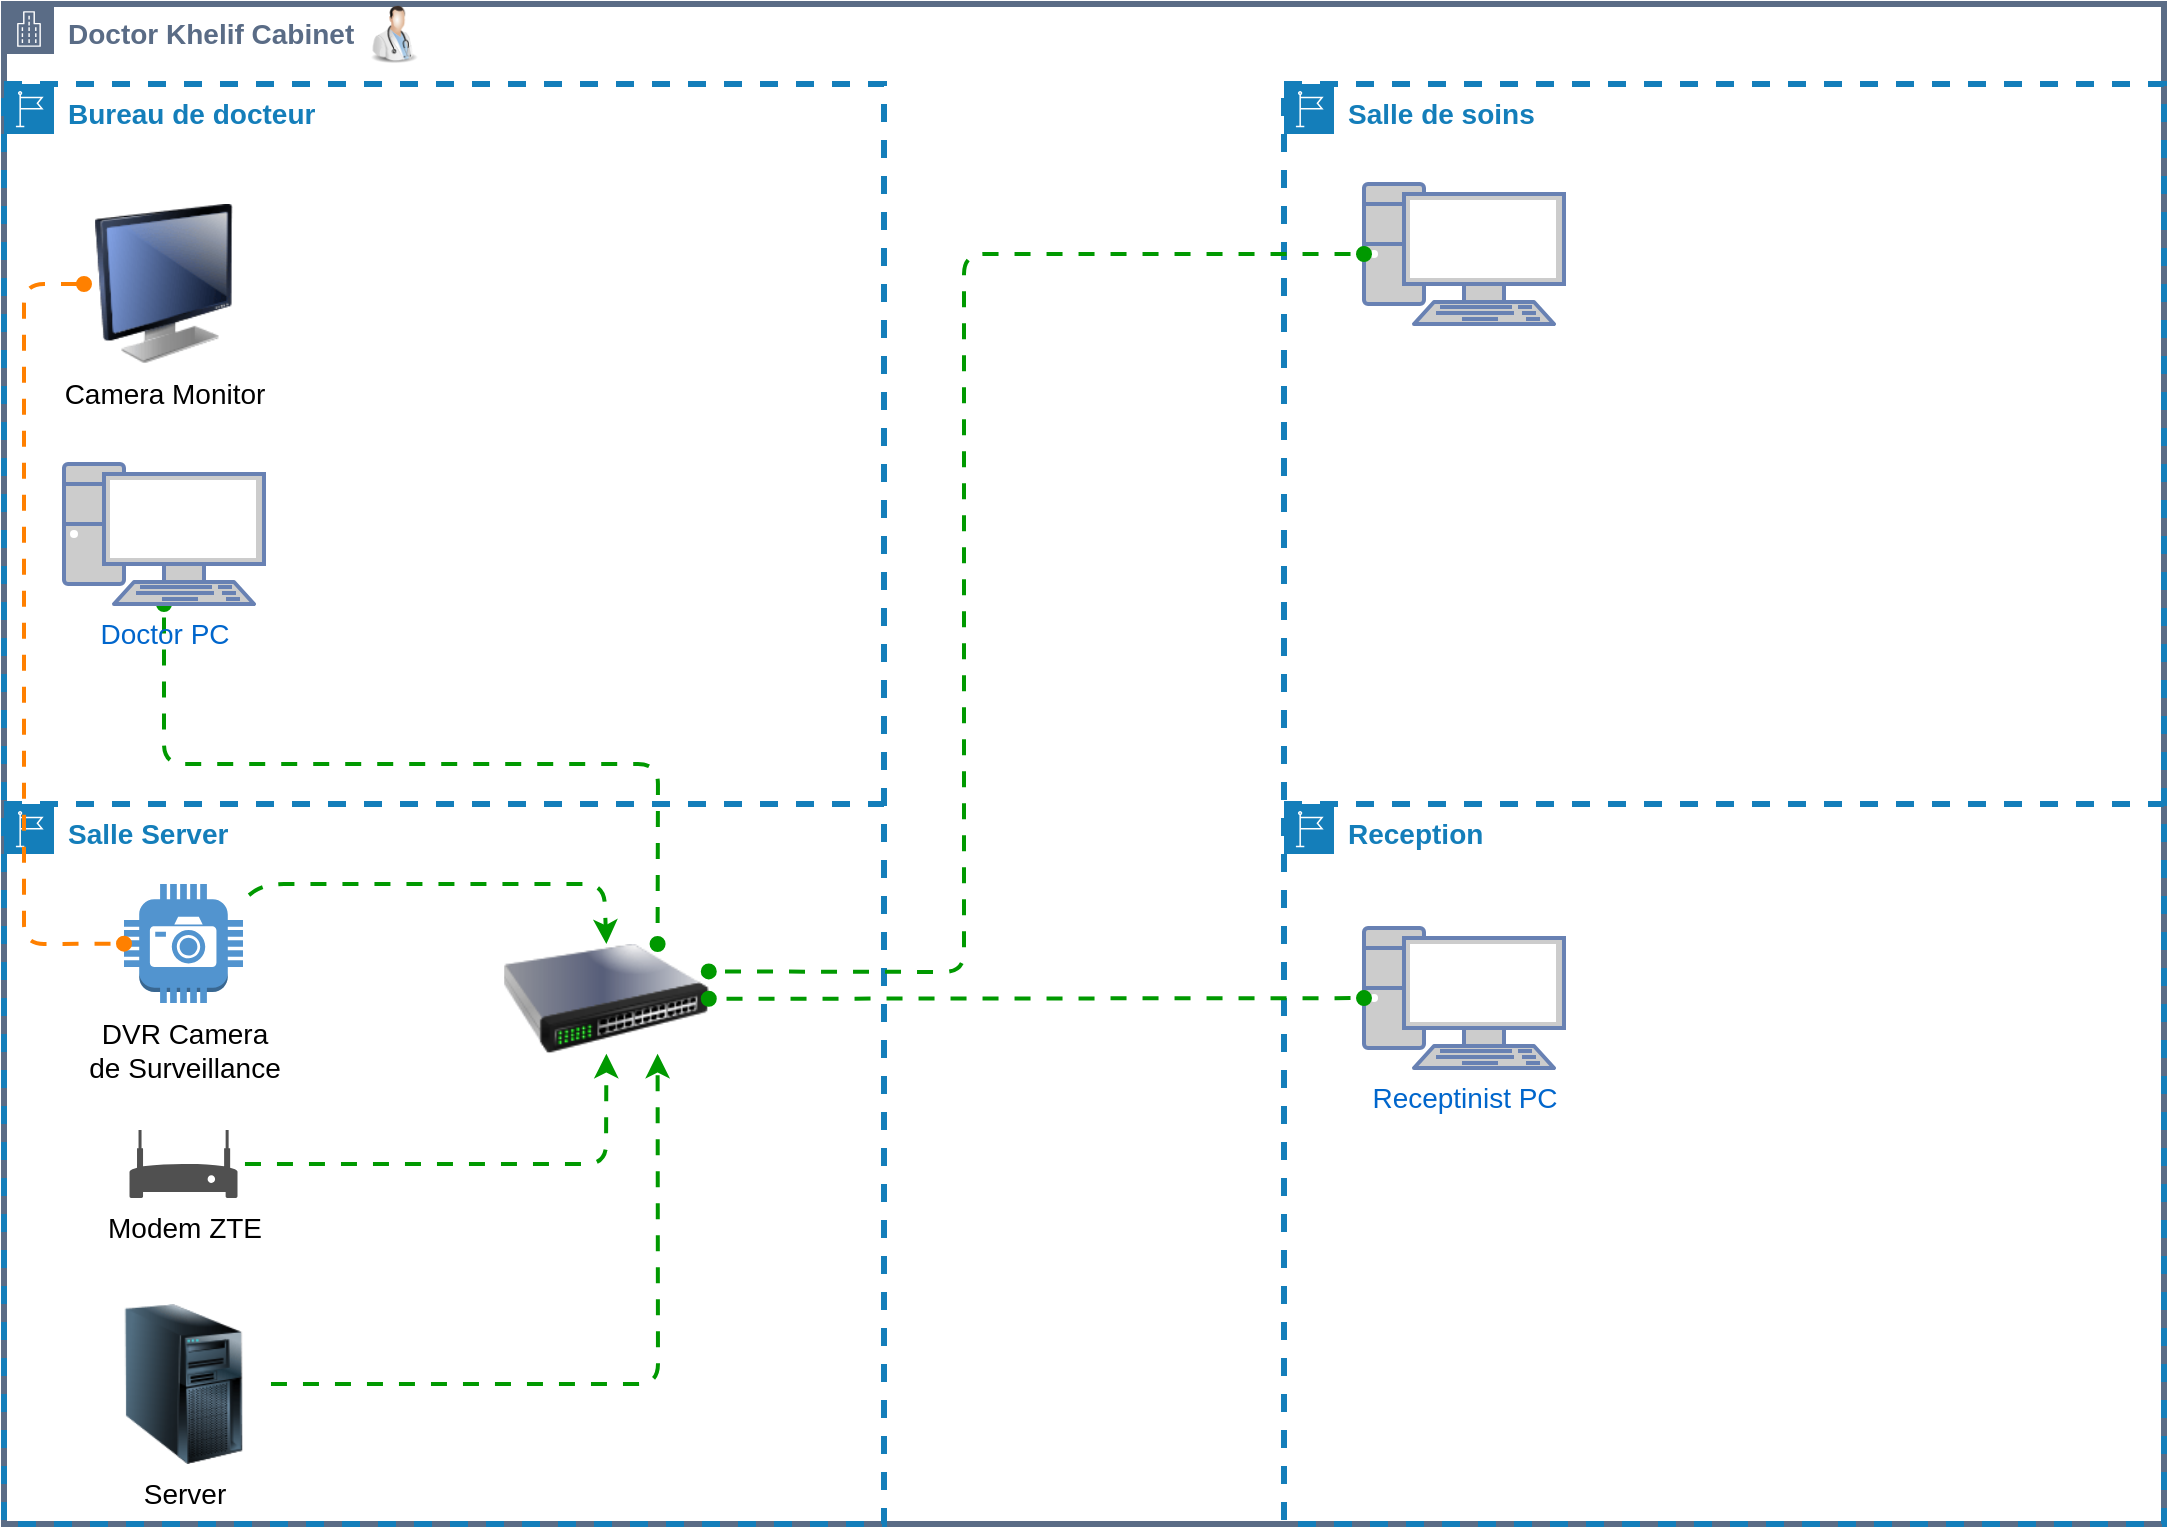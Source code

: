 <mxfile>
    <diagram id="6UWDFnm-MIIUPp-bMxnb" name="Page-1">
        <mxGraphModel dx="1256" dy="1408" grid="1" gridSize="10" guides="1" tooltips="1" connect="1" arrows="1" fold="1" page="1" pageScale="1" pageWidth="1169" pageHeight="827" math="0" shadow="0">
            <root>
                <mxCell id="0"/>
                <mxCell id="1" parent="0"/>
                <mxCell id="2" value="&lt;b&gt;&lt;font style=&quot;font-size: 14px;&quot;&gt;Doctor Khelif Cabinet&lt;/font&gt;&lt;/b&gt;" style="points=[[0,0],[0.25,0],[0.5,0],[0.75,0],[1,0],[1,0.25],[1,0.5],[1,0.75],[1,1],[0.75,1],[0.5,1],[0.25,1],[0,1],[0,0.75],[0,0.5],[0,0.25]];outlineConnect=0;gradientColor=none;html=1;whiteSpace=wrap;fontSize=12;fontStyle=0;container=1;pointerEvents=0;collapsible=0;recursiveResize=0;shape=mxgraph.aws4.group;grIcon=mxgraph.aws4.group_corporate_data_center;strokeColor=#5A6C86;fillColor=none;verticalAlign=top;align=left;spacingLeft=30;fontColor=#5A6C86;dashed=0;strokeWidth=3;gradientDirection=north;" vertex="1" parent="1">
                    <mxGeometry x="40" y="-800" width="1080" height="760" as="geometry"/>
                </mxCell>
                <mxCell id="4" value="&lt;font style=&quot;font-size: 14px;&quot;&gt;&lt;b&gt;Bureau de docteur&lt;/b&gt;&lt;/font&gt;" style="points=[[0,0],[0.25,0],[0.5,0],[0.75,0],[1,0],[1,0.25],[1,0.5],[1,0.75],[1,1],[0.75,1],[0.5,1],[0.25,1],[0,1],[0,0.75],[0,0.5],[0,0.25]];outlineConnect=0;gradientColor=none;html=1;whiteSpace=wrap;fontSize=12;fontStyle=0;container=1;pointerEvents=0;collapsible=0;recursiveResize=0;shape=mxgraph.aws4.group;grIcon=mxgraph.aws4.group_region;strokeColor=#147EBA;fillColor=none;verticalAlign=top;align=left;spacingLeft=30;fontColor=#147EBA;dashed=1;strokeWidth=3;" vertex="1" parent="2">
                    <mxGeometry y="40" width="440" height="720" as="geometry"/>
                </mxCell>
                <mxCell id="6" value="&lt;span style=&quot;font-size: 14px;&quot;&gt;&lt;b&gt;Salle Server&lt;/b&gt;&lt;/span&gt;" style="points=[[0,0],[0.25,0],[0.5,0],[0.75,0],[1,0],[1,0.25],[1,0.5],[1,0.75],[1,1],[0.75,1],[0.5,1],[0.25,1],[0,1],[0,0.75],[0,0.5],[0,0.25]];outlineConnect=0;gradientColor=none;html=1;whiteSpace=wrap;fontSize=12;fontStyle=0;container=1;pointerEvents=0;collapsible=0;recursiveResize=0;shape=mxgraph.aws4.group;grIcon=mxgraph.aws4.group_region;strokeColor=#147EBA;fillColor=none;verticalAlign=top;align=left;spacingLeft=30;fontColor=#147EBA;dashed=1;strokeWidth=3;" vertex="1" parent="4">
                    <mxGeometry y="360" width="440" height="360" as="geometry"/>
                </mxCell>
                <mxCell id="16" style="edgeStyle=none;html=1;entryX=0.75;entryY=1;entryDx=0;entryDy=0;fontSize=14;strokeWidth=2;strokeColor=#009900;flowAnimation=1;" edge="1" parent="6" source="3" target="12">
                    <mxGeometry relative="1" as="geometry">
                        <Array as="points">
                            <mxPoint x="327" y="290"/>
                        </Array>
                    </mxGeometry>
                </mxCell>
                <mxCell id="3" value="Server" style="image;html=1;image=img/lib/clip_art/computers/Server_Tower_128x128.png;strokeWidth=3;fontSize=14;fillColor=none;gradientColor=none;gradientDirection=north;" vertex="1" parent="6">
                    <mxGeometry x="49.75" y="250" width="80" height="80" as="geometry"/>
                </mxCell>
                <mxCell id="17" style="edgeStyle=none;html=1;entryX=0.5;entryY=1;entryDx=0;entryDy=0;fontSize=14;strokeWidth=2;strokeColor=#009900;flowAnimation=1;" edge="1" parent="6" source="8" target="12">
                    <mxGeometry relative="1" as="geometry">
                        <Array as="points">
                            <mxPoint x="301" y="180"/>
                        </Array>
                    </mxGeometry>
                </mxCell>
                <mxCell id="8" value="Modem ZTE" style="sketch=0;pointerEvents=1;shadow=0;dashed=0;html=1;strokeColor=none;fillColor=#505050;labelPosition=center;verticalLabelPosition=bottom;verticalAlign=top;outlineConnect=0;align=center;shape=mxgraph.office.devices.modem;strokeWidth=3;fontSize=14;" vertex="1" parent="6">
                    <mxGeometry x="62.75" y="163" width="54" height="34" as="geometry"/>
                </mxCell>
                <mxCell id="12" value="" style="image;html=1;image=img/lib/clip_art/networking/Switch_128x128.png;strokeWidth=3;fontSize=14;fillColor=none;gradientColor=none;gradientDirection=north;clipPath=inset(0% 0% 0% 0.79%);aspect=fixed;" vertex="1" parent="6">
                    <mxGeometry x="250" y="70" width="102.39" height="54.88" as="geometry"/>
                </mxCell>
                <mxCell id="18" style="edgeStyle=none;html=1;entryX=0.5;entryY=0;entryDx=0;entryDy=0;fontSize=14;strokeWidth=2;strokeColor=#009900;flowAnimation=1;" edge="1" parent="6" source="13" target="12">
                    <mxGeometry relative="1" as="geometry">
                        <Array as="points">
                            <mxPoint x="130" y="40"/>
                            <mxPoint x="300" y="40"/>
                        </Array>
                    </mxGeometry>
                </mxCell>
                <mxCell id="13" value="DVR Camera &lt;br&gt;de Surveillance" style="outlineConnect=0;dashed=0;verticalLabelPosition=bottom;verticalAlign=top;align=center;html=1;shape=mxgraph.aws3.camera;fillColor=#5294CF;gradientColor=none;strokeWidth=3;fontSize=14;" vertex="1" parent="6">
                    <mxGeometry x="60" y="40" width="59.5" height="59.5" as="geometry"/>
                </mxCell>
                <mxCell id="21" style="edgeStyle=none;html=1;entryX=0.75;entryY=0;entryDx=0;entryDy=0;strokeColor=#009900;strokeWidth=2;fontSize=14;startArrow=oval;startFill=1;endArrow=oval;endFill=1;flowAnimation=1;" edge="1" parent="4" source="9" target="12">
                    <mxGeometry relative="1" as="geometry">
                        <Array as="points">
                            <mxPoint x="80" y="340"/>
                            <mxPoint x="327" y="340"/>
                        </Array>
                    </mxGeometry>
                </mxCell>
                <mxCell id="9" value="Doctor PC" style="fontColor=#0066CC;verticalAlign=top;verticalLabelPosition=bottom;labelPosition=center;align=center;html=1;outlineConnect=0;fillColor=#CCCCCC;strokeColor=#6881B3;gradientColor=none;gradientDirection=north;strokeWidth=2;shape=mxgraph.networks.pc;fontSize=14;" vertex="1" parent="4">
                    <mxGeometry x="30" y="190" width="100" height="70" as="geometry"/>
                </mxCell>
                <mxCell id="14" value="Camera Monitor" style="image;html=1;image=img/lib/clip_art/computers/Monitor_128x128.png;strokeWidth=3;fontSize=14;fillColor=none;gradientColor=none;gradientDirection=north;" vertex="1" parent="4">
                    <mxGeometry x="40" y="60" width="80" height="80" as="geometry"/>
                </mxCell>
                <mxCell id="20" style="edgeStyle=none;html=1;entryX=0;entryY=0.5;entryDx=0;entryDy=0;fontSize=14;strokeWidth=2;strokeColor=#FF8000;endArrow=oval;endFill=1;startArrow=oval;startFill=1;flowAnimation=1;" edge="1" parent="4" source="13" target="14">
                    <mxGeometry relative="1" as="geometry">
                        <Array as="points">
                            <mxPoint x="10" y="430"/>
                            <mxPoint x="10" y="100"/>
                        </Array>
                    </mxGeometry>
                </mxCell>
                <mxCell id="5" value="&lt;span style=&quot;font-size: 14px;&quot;&gt;&lt;b&gt;Salle de soins&lt;/b&gt;&lt;/span&gt;" style="points=[[0,0],[0.25,0],[0.5,0],[0.75,0],[1,0],[1,0.25],[1,0.5],[1,0.75],[1,1],[0.75,1],[0.5,1],[0.25,1],[0,1],[0,0.75],[0,0.5],[0,0.25]];outlineConnect=0;gradientColor=none;html=1;whiteSpace=wrap;fontSize=12;fontStyle=0;container=1;pointerEvents=0;collapsible=0;recursiveResize=0;shape=mxgraph.aws4.group;grIcon=mxgraph.aws4.group_region;strokeColor=#147EBA;fillColor=none;verticalAlign=top;align=left;spacingLeft=30;fontColor=#147EBA;dashed=1;strokeWidth=3;" vertex="1" parent="2">
                    <mxGeometry x="640" y="40" width="440" height="720" as="geometry"/>
                </mxCell>
                <mxCell id="7" value="&lt;span style=&quot;font-size: 14px;&quot;&gt;&lt;b&gt;Reception&lt;/b&gt;&lt;/span&gt;" style="points=[[0,0],[0.25,0],[0.5,0],[0.75,0],[1,0],[1,0.25],[1,0.5],[1,0.75],[1,1],[0.75,1],[0.5,1],[0.25,1],[0,1],[0,0.75],[0,0.5],[0,0.25]];outlineConnect=0;gradientColor=none;html=1;whiteSpace=wrap;fontSize=12;fontStyle=0;container=1;pointerEvents=0;collapsible=0;recursiveResize=0;shape=mxgraph.aws4.group;grIcon=mxgraph.aws4.group_region;strokeColor=#147EBA;fillColor=none;verticalAlign=top;align=left;spacingLeft=30;fontColor=#147EBA;dashed=1;strokeWidth=3;" vertex="1" parent="5">
                    <mxGeometry y="360" width="440" height="360" as="geometry"/>
                </mxCell>
                <mxCell id="11" value="Receptinist PC" style="fontColor=#0066CC;verticalAlign=top;verticalLabelPosition=bottom;labelPosition=center;align=center;html=1;outlineConnect=0;fillColor=#CCCCCC;strokeColor=#6881B3;gradientColor=none;gradientDirection=north;strokeWidth=2;shape=mxgraph.networks.pc;fontSize=14;" vertex="1" parent="7">
                    <mxGeometry x="40" y="62" width="100" height="70" as="geometry"/>
                </mxCell>
                <mxCell id="10" value="" style="fontColor=#0066CC;verticalAlign=top;verticalLabelPosition=bottom;labelPosition=center;align=center;html=1;outlineConnect=0;fillColor=#CCCCCC;strokeColor=#6881B3;gradientColor=none;gradientDirection=north;strokeWidth=2;shape=mxgraph.networks.pc;fontSize=14;" vertex="1" parent="5">
                    <mxGeometry x="40" y="50" width="100" height="70" as="geometry"/>
                </mxCell>
                <mxCell id="15" value="" style="image;html=1;image=img/lib/clip_art/people/Doctor_Man_128x128.png;strokeWidth=3;fontSize=14;fillColor=none;gradientColor=none;gradientDirection=north;" vertex="1" parent="2">
                    <mxGeometry x="180" width="30" height="30" as="geometry"/>
                </mxCell>
                <mxCell id="22" style="edgeStyle=none;html=1;entryX=1;entryY=0.25;entryDx=0;entryDy=0;strokeColor=#009900;strokeWidth=2;fontSize=14;startArrow=oval;startFill=1;endArrow=oval;endFill=1;flowAnimation=1;" edge="1" parent="2" source="10" target="12">
                    <mxGeometry relative="1" as="geometry">
                        <Array as="points">
                            <mxPoint x="480" y="125"/>
                            <mxPoint x="480" y="484"/>
                        </Array>
                    </mxGeometry>
                </mxCell>
                <mxCell id="23" style="edgeStyle=none;html=1;strokeColor=#009900;strokeWidth=2;fontSize=14;startArrow=oval;startFill=1;endArrow=oval;endFill=1;flowAnimation=1;" edge="1" parent="2" source="11" target="12">
                    <mxGeometry relative="1" as="geometry"/>
                </mxCell>
            </root>
        </mxGraphModel>
    </diagram>
</mxfile>